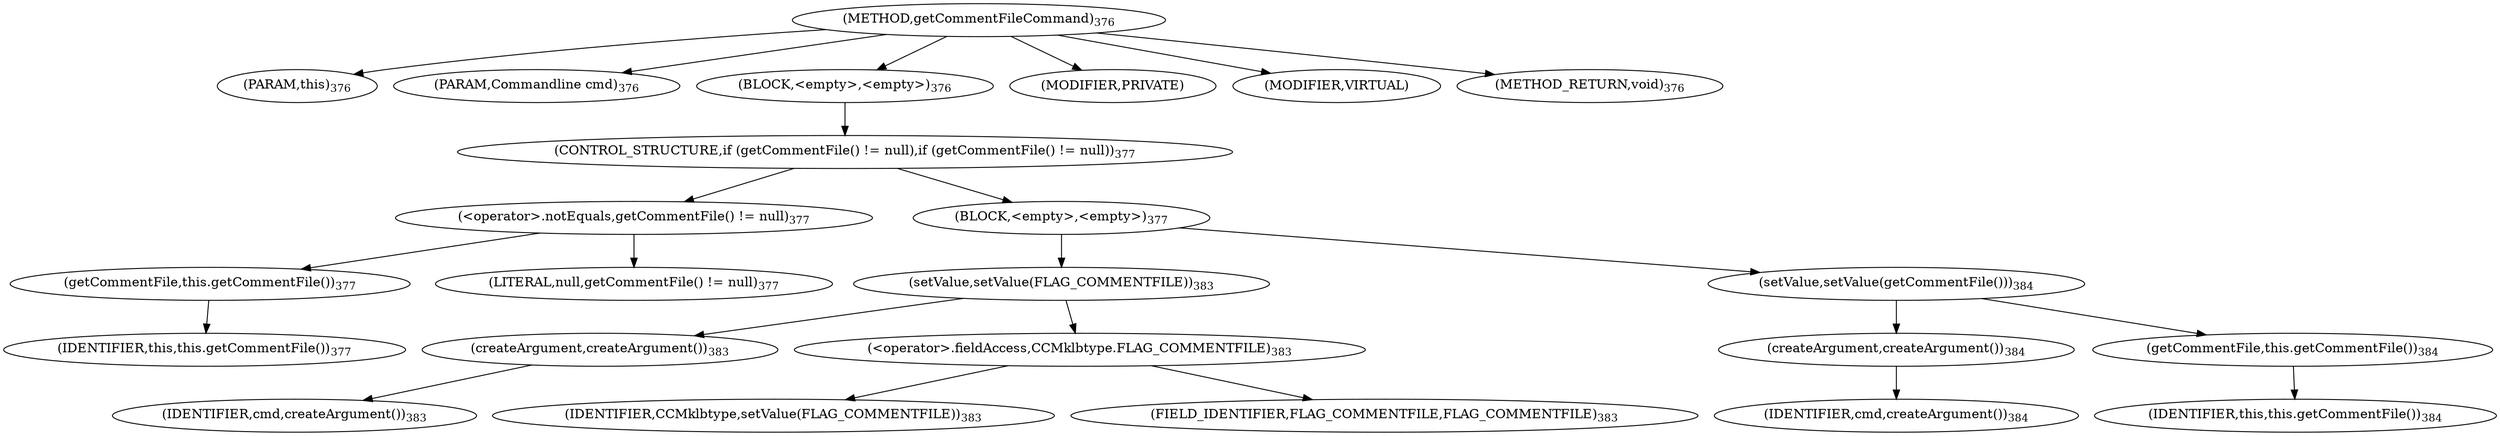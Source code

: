 digraph "getCommentFileCommand" {  
"456" [label = <(METHOD,getCommentFileCommand)<SUB>376</SUB>> ]
"30" [label = <(PARAM,this)<SUB>376</SUB>> ]
"457" [label = <(PARAM,Commandline cmd)<SUB>376</SUB>> ]
"458" [label = <(BLOCK,&lt;empty&gt;,&lt;empty&gt;)<SUB>376</SUB>> ]
"459" [label = <(CONTROL_STRUCTURE,if (getCommentFile() != null),if (getCommentFile() != null))<SUB>377</SUB>> ]
"460" [label = <(&lt;operator&gt;.notEquals,getCommentFile() != null)<SUB>377</SUB>> ]
"461" [label = <(getCommentFile,this.getCommentFile())<SUB>377</SUB>> ]
"29" [label = <(IDENTIFIER,this,this.getCommentFile())<SUB>377</SUB>> ]
"462" [label = <(LITERAL,null,getCommentFile() != null)<SUB>377</SUB>> ]
"463" [label = <(BLOCK,&lt;empty&gt;,&lt;empty&gt;)<SUB>377</SUB>> ]
"464" [label = <(setValue,setValue(FLAG_COMMENTFILE))<SUB>383</SUB>> ]
"465" [label = <(createArgument,createArgument())<SUB>383</SUB>> ]
"466" [label = <(IDENTIFIER,cmd,createArgument())<SUB>383</SUB>> ]
"467" [label = <(&lt;operator&gt;.fieldAccess,CCMklbtype.FLAG_COMMENTFILE)<SUB>383</SUB>> ]
"468" [label = <(IDENTIFIER,CCMklbtype,setValue(FLAG_COMMENTFILE))<SUB>383</SUB>> ]
"469" [label = <(FIELD_IDENTIFIER,FLAG_COMMENTFILE,FLAG_COMMENTFILE)<SUB>383</SUB>> ]
"470" [label = <(setValue,setValue(getCommentFile()))<SUB>384</SUB>> ]
"471" [label = <(createArgument,createArgument())<SUB>384</SUB>> ]
"472" [label = <(IDENTIFIER,cmd,createArgument())<SUB>384</SUB>> ]
"473" [label = <(getCommentFile,this.getCommentFile())<SUB>384</SUB>> ]
"31" [label = <(IDENTIFIER,this,this.getCommentFile())<SUB>384</SUB>> ]
"474" [label = <(MODIFIER,PRIVATE)> ]
"475" [label = <(MODIFIER,VIRTUAL)> ]
"476" [label = <(METHOD_RETURN,void)<SUB>376</SUB>> ]
  "456" -> "30" 
  "456" -> "457" 
  "456" -> "458" 
  "456" -> "474" 
  "456" -> "475" 
  "456" -> "476" 
  "458" -> "459" 
  "459" -> "460" 
  "459" -> "463" 
  "460" -> "461" 
  "460" -> "462" 
  "461" -> "29" 
  "463" -> "464" 
  "463" -> "470" 
  "464" -> "465" 
  "464" -> "467" 
  "465" -> "466" 
  "467" -> "468" 
  "467" -> "469" 
  "470" -> "471" 
  "470" -> "473" 
  "471" -> "472" 
  "473" -> "31" 
}
